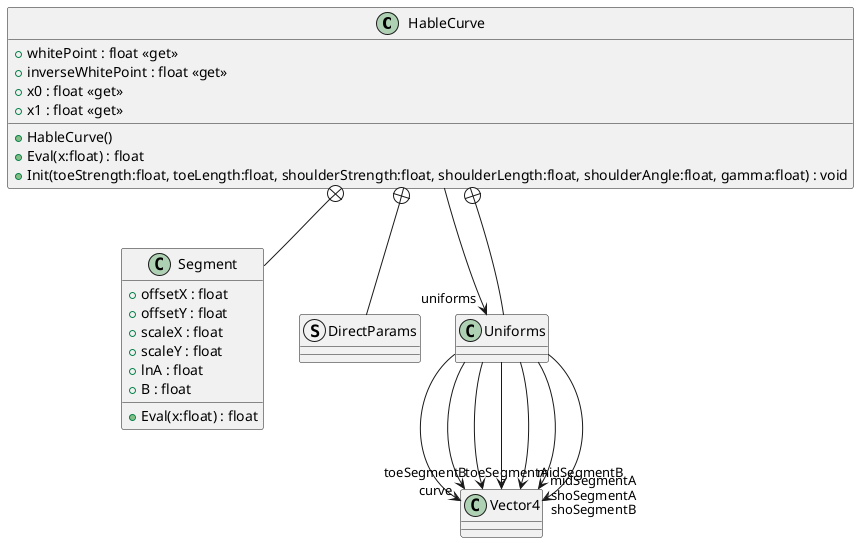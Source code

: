 @startuml
class HableCurve {
    + whitePoint : float <<get>>
    + inverseWhitePoint : float <<get>>
    + x0 : float <<get>>
    + x1 : float <<get>>
    + HableCurve()
    + Eval(x:float) : float
    + Init(toeStrength:float, toeLength:float, shoulderStrength:float, shoulderLength:float, shoulderAngle:float, gamma:float) : void
}
class Segment {
    + offsetX : float
    + offsetY : float
    + scaleX : float
    + scaleY : float
    + lnA : float
    + B : float
    + Eval(x:float) : float
}
struct DirectParams {
}
class Uniforms {
}
HableCurve --> "uniforms" Uniforms
HableCurve +-- Segment
HableCurve +-- DirectParams
HableCurve +-- Uniforms
Uniforms --> "curve" Vector4
Uniforms --> "toeSegmentA" Vector4
Uniforms --> "toeSegmentB" Vector4
Uniforms --> "midSegmentA" Vector4
Uniforms --> "midSegmentB" Vector4
Uniforms --> "shoSegmentA" Vector4
Uniforms --> "shoSegmentB" Vector4
@enduml
